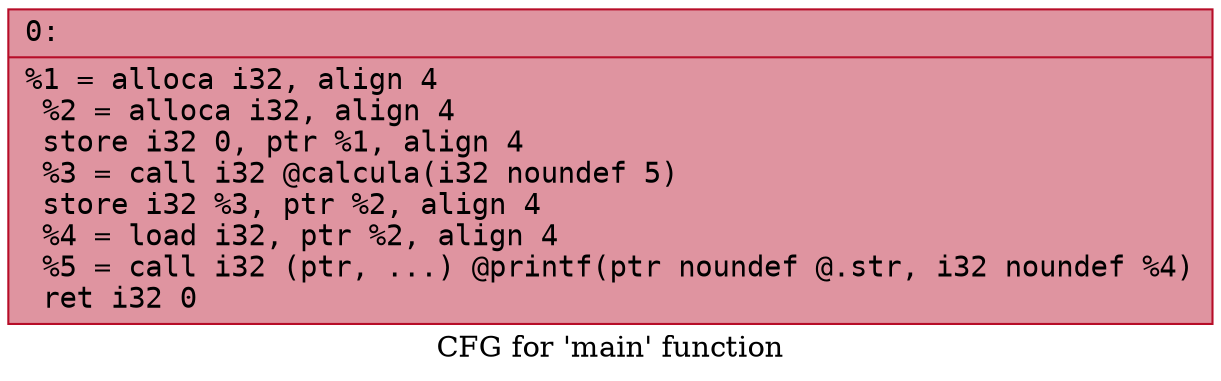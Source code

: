 digraph "CFG for 'main' function" {
	label="CFG for 'main' function";

	Node0x5efa87966b50 [shape=record,color="#b70d28ff", style=filled, fillcolor="#b70d2870" fontname="Courier",label="{0:\l|  %1 = alloca i32, align 4\l  %2 = alloca i32, align 4\l  store i32 0, ptr %1, align 4\l  %3 = call i32 @calcula(i32 noundef 5)\l  store i32 %3, ptr %2, align 4\l  %4 = load i32, ptr %2, align 4\l  %5 = call i32 (ptr, ...) @printf(ptr noundef @.str, i32 noundef %4)\l  ret i32 0\l}"];
}
